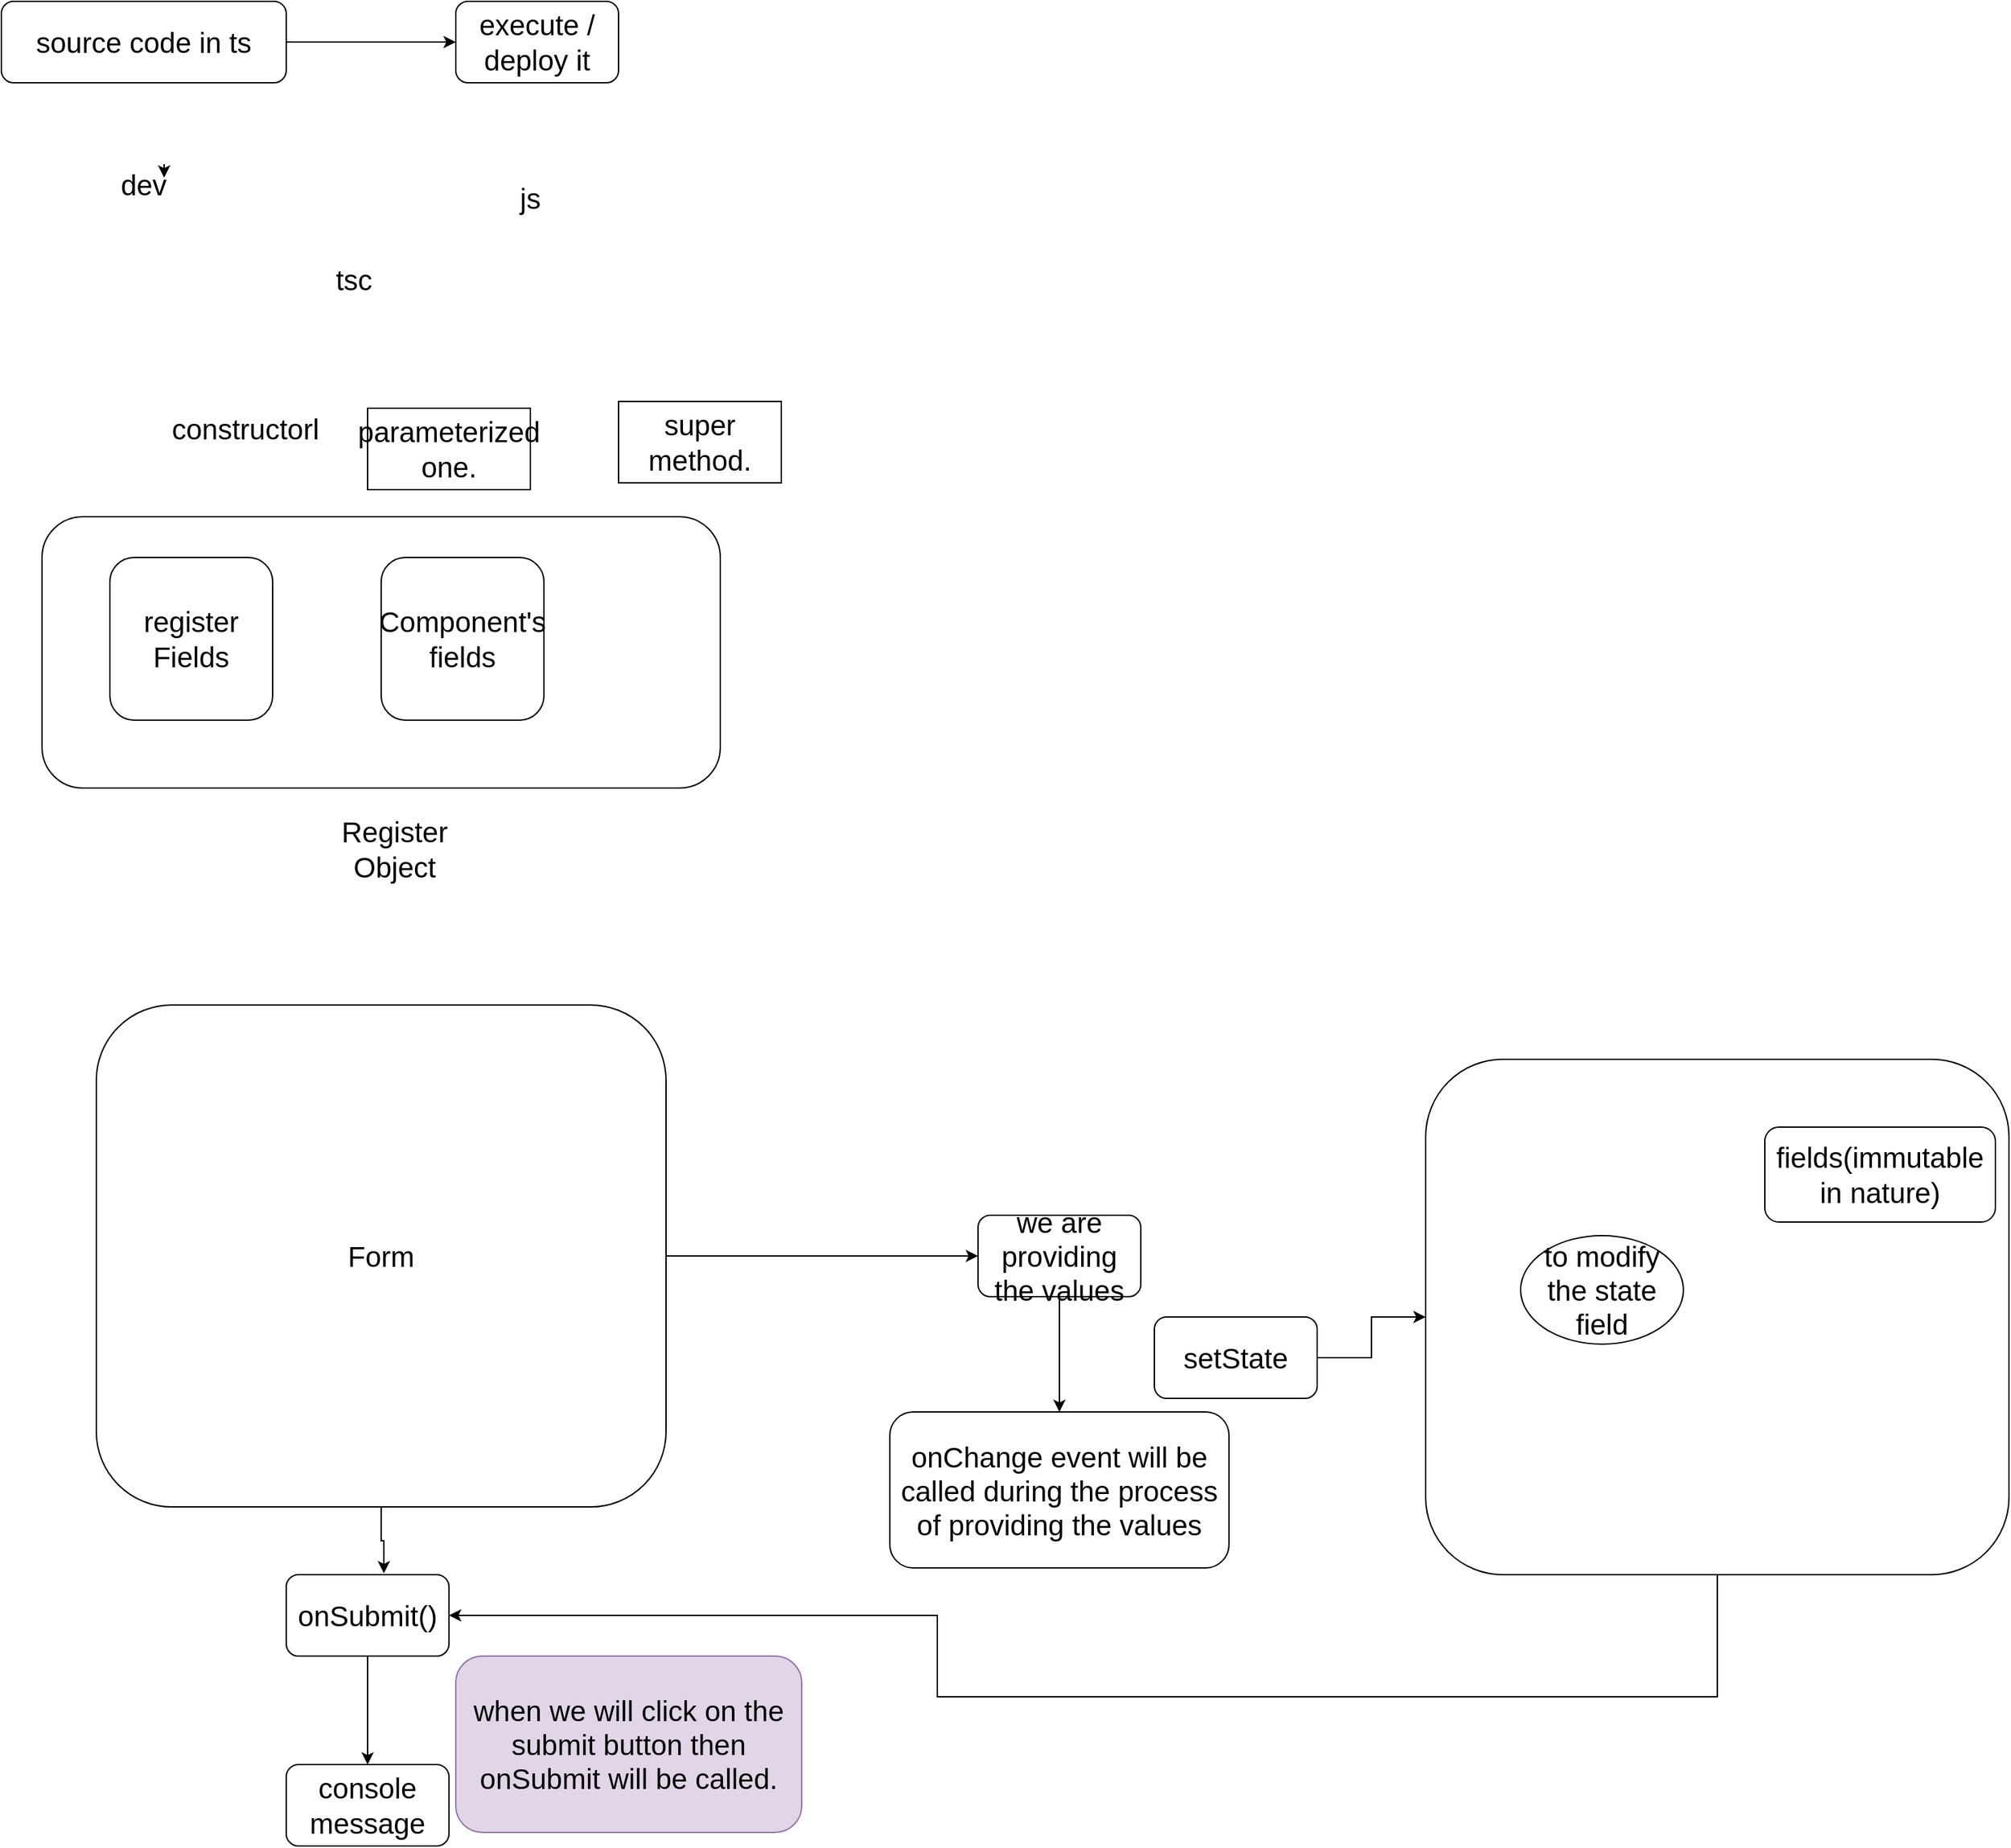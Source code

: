 <mxfile version="20.5.3" type="github" pages="5">
  <diagram id="4_VP_UPlwPBC3L0X7IEa" name="Page-1">
    <mxGraphModel dx="1426" dy="825" grid="1" gridSize="10" guides="1" tooltips="1" connect="1" arrows="1" fold="1" page="1" pageScale="1" pageWidth="827" pageHeight="1169" math="0" shadow="0">
      <root>
        <mxCell id="0" />
        <mxCell id="1" parent="0" />
        <mxCell id="MwnGBbin6eVgyp-TdyGV-3" value="" style="edgeStyle=orthogonalEdgeStyle;rounded=0;orthogonalLoop=1;jettySize=auto;html=1;fontSize=21;" parent="1" source="MwnGBbin6eVgyp-TdyGV-1" target="MwnGBbin6eVgyp-TdyGV-2" edge="1">
          <mxGeometry relative="1" as="geometry" />
        </mxCell>
        <mxCell id="MwnGBbin6eVgyp-TdyGV-1" value="source code in ts" style="rounded=1;whiteSpace=wrap;html=1;fontSize=21;" parent="1" vertex="1">
          <mxGeometry x="150" y="230" width="210" height="60" as="geometry" />
        </mxCell>
        <mxCell id="MwnGBbin6eVgyp-TdyGV-2" value="execute / deploy it" style="whiteSpace=wrap;html=1;fontSize=21;rounded=1;" parent="1" vertex="1">
          <mxGeometry x="485" y="230" width="120" height="60" as="geometry" />
        </mxCell>
        <mxCell id="MwnGBbin6eVgyp-TdyGV-4" value="dev" style="text;html=1;strokeColor=none;fillColor=none;align=center;verticalAlign=middle;whiteSpace=wrap;rounded=0;fontSize=21;" parent="1" vertex="1">
          <mxGeometry x="225" y="350" width="60" height="30" as="geometry" />
        </mxCell>
        <mxCell id="MwnGBbin6eVgyp-TdyGV-5" value="js" style="text;html=1;strokeColor=none;fillColor=none;align=center;verticalAlign=middle;whiteSpace=wrap;rounded=0;fontSize=21;" parent="1" vertex="1">
          <mxGeometry x="510" y="360" width="60" height="30" as="geometry" />
        </mxCell>
        <mxCell id="MwnGBbin6eVgyp-TdyGV-6" value="tsc" style="text;html=1;strokeColor=none;fillColor=none;align=center;verticalAlign=middle;whiteSpace=wrap;rounded=0;fontSize=21;" parent="1" vertex="1">
          <mxGeometry x="380" y="420" width="60" height="30" as="geometry" />
        </mxCell>
        <mxCell id="MwnGBbin6eVgyp-TdyGV-7" style="edgeStyle=orthogonalEdgeStyle;rounded=0;orthogonalLoop=1;jettySize=auto;html=1;exitX=0.75;exitY=0;exitDx=0;exitDy=0;entryX=0.75;entryY=0.333;entryDx=0;entryDy=0;entryPerimeter=0;fontSize=21;" parent="1" source="MwnGBbin6eVgyp-TdyGV-4" target="MwnGBbin6eVgyp-TdyGV-4" edge="1">
          <mxGeometry relative="1" as="geometry" />
        </mxCell>
        <mxCell id="FoL-Ebw3dBbif5xZSf4C-1" value="" style="rounded=1;whiteSpace=wrap;html=1;fontSize=21;" parent="1" vertex="1">
          <mxGeometry x="180" y="610" width="500" height="200" as="geometry" />
        </mxCell>
        <mxCell id="FoL-Ebw3dBbif5xZSf4C-2" value="register Fields" style="rounded=1;whiteSpace=wrap;html=1;fontSize=21;" parent="1" vertex="1">
          <mxGeometry x="230" y="640" width="120" height="120" as="geometry" />
        </mxCell>
        <mxCell id="FoL-Ebw3dBbif5xZSf4C-3" value="Component&#39;s fields" style="rounded=1;whiteSpace=wrap;html=1;fontSize=21;" parent="1" vertex="1">
          <mxGeometry x="430" y="640" width="120" height="120" as="geometry" />
        </mxCell>
        <mxCell id="FoL-Ebw3dBbif5xZSf4C-4" value="Register Object" style="text;html=1;strokeColor=none;fillColor=none;align=center;verticalAlign=middle;whiteSpace=wrap;rounded=0;fontSize=21;" parent="1" vertex="1">
          <mxGeometry x="380" y="830" width="120" height="50" as="geometry" />
        </mxCell>
        <mxCell id="FoL-Ebw3dBbif5xZSf4C-5" value="constructorl" style="text;html=1;strokeColor=none;fillColor=none;align=center;verticalAlign=middle;whiteSpace=wrap;rounded=0;fontSize=21;" parent="1" vertex="1">
          <mxGeometry x="300" y="530" width="60" height="30" as="geometry" />
        </mxCell>
        <mxCell id="FoL-Ebw3dBbif5xZSf4C-6" value="parameterized one." style="whiteSpace=wrap;html=1;fontSize=21;" parent="1" vertex="1">
          <mxGeometry x="420" y="530" width="120" height="60" as="geometry" />
        </mxCell>
        <mxCell id="FoL-Ebw3dBbif5xZSf4C-7" value="super method." style="whiteSpace=wrap;html=1;fontSize=21;" parent="1" vertex="1">
          <mxGeometry x="605" y="525" width="120" height="60" as="geometry" />
        </mxCell>
        <mxCell id="FoL-Ebw3dBbif5xZSf4C-10" style="edgeStyle=orthogonalEdgeStyle;rounded=0;orthogonalLoop=1;jettySize=auto;html=1;entryX=0.6;entryY=-0.017;entryDx=0;entryDy=0;entryPerimeter=0;fontSize=21;" parent="1" source="FoL-Ebw3dBbif5xZSf4C-8" target="FoL-Ebw3dBbif5xZSf4C-9" edge="1">
          <mxGeometry relative="1" as="geometry" />
        </mxCell>
        <mxCell id="FoL-Ebw3dBbif5xZSf4C-14" value="" style="edgeStyle=orthogonalEdgeStyle;rounded=0;orthogonalLoop=1;jettySize=auto;html=1;fontSize=21;" parent="1" source="FoL-Ebw3dBbif5xZSf4C-8" target="FoL-Ebw3dBbif5xZSf4C-13" edge="1">
          <mxGeometry relative="1" as="geometry" />
        </mxCell>
        <mxCell id="FoL-Ebw3dBbif5xZSf4C-8" value="Form" style="rounded=1;whiteSpace=wrap;html=1;fontSize=21;" parent="1" vertex="1">
          <mxGeometry x="220" y="970" width="420" height="370" as="geometry" />
        </mxCell>
        <mxCell id="FoL-Ebw3dBbif5xZSf4C-12" value="" style="edgeStyle=orthogonalEdgeStyle;rounded=0;orthogonalLoop=1;jettySize=auto;html=1;fontSize=21;" parent="1" source="FoL-Ebw3dBbif5xZSf4C-9" target="FoL-Ebw3dBbif5xZSf4C-11" edge="1">
          <mxGeometry relative="1" as="geometry" />
        </mxCell>
        <mxCell id="FoL-Ebw3dBbif5xZSf4C-9" value="onSubmit()" style="rounded=1;whiteSpace=wrap;html=1;fontSize=21;" parent="1" vertex="1">
          <mxGeometry x="360" y="1390" width="120" height="60" as="geometry" />
        </mxCell>
        <mxCell id="FoL-Ebw3dBbif5xZSf4C-11" value="console message" style="whiteSpace=wrap;html=1;fontSize=21;rounded=1;" parent="1" vertex="1">
          <mxGeometry x="360" y="1530" width="120" height="60" as="geometry" />
        </mxCell>
        <mxCell id="FoL-Ebw3dBbif5xZSf4C-16" value="" style="edgeStyle=orthogonalEdgeStyle;rounded=0;orthogonalLoop=1;jettySize=auto;html=1;fontSize=21;" parent="1" source="FoL-Ebw3dBbif5xZSf4C-13" target="FoL-Ebw3dBbif5xZSf4C-15" edge="1">
          <mxGeometry relative="1" as="geometry" />
        </mxCell>
        <mxCell id="FoL-Ebw3dBbif5xZSf4C-13" value="we are providing the values" style="whiteSpace=wrap;html=1;fontSize=21;rounded=1;" parent="1" vertex="1">
          <mxGeometry x="870" y="1125" width="120" height="60" as="geometry" />
        </mxCell>
        <mxCell id="FoL-Ebw3dBbif5xZSf4C-15" value="onChange event will be called during the process of providing the values" style="whiteSpace=wrap;html=1;fontSize=21;rounded=1;" parent="1" vertex="1">
          <mxGeometry x="805" y="1270" width="250" height="115" as="geometry" />
        </mxCell>
        <mxCell id="FoL-Ebw3dBbif5xZSf4C-19" value="" style="edgeStyle=orthogonalEdgeStyle;rounded=0;orthogonalLoop=1;jettySize=auto;html=1;fontSize=21;" parent="1" source="FoL-Ebw3dBbif5xZSf4C-17" target="FoL-Ebw3dBbif5xZSf4C-18" edge="1">
          <mxGeometry relative="1" as="geometry" />
        </mxCell>
        <mxCell id="FoL-Ebw3dBbif5xZSf4C-17" value="setState" style="rounded=1;whiteSpace=wrap;html=1;fontSize=21;" parent="1" vertex="1">
          <mxGeometry x="1000" y="1200" width="120" height="60" as="geometry" />
        </mxCell>
        <mxCell id="FoL-Ebw3dBbif5xZSf4C-23" value="" style="edgeStyle=orthogonalEdgeStyle;rounded=0;orthogonalLoop=1;jettySize=auto;html=1;fontSize=21;" parent="1" source="FoL-Ebw3dBbif5xZSf4C-18" target="FoL-Ebw3dBbif5xZSf4C-9" edge="1">
          <mxGeometry relative="1" as="geometry">
            <mxPoint x="1415" y="1470" as="targetPoint" />
            <Array as="points">
              <mxPoint x="1415" y="1480" />
              <mxPoint x="840" y="1480" />
              <mxPoint x="840" y="1420" />
            </Array>
          </mxGeometry>
        </mxCell>
        <mxCell id="FoL-Ebw3dBbif5xZSf4C-18" value="" style="whiteSpace=wrap;html=1;fontSize=21;rounded=1;" parent="1" vertex="1">
          <mxGeometry x="1200" y="1010" width="430" height="380" as="geometry" />
        </mxCell>
        <mxCell id="FoL-Ebw3dBbif5xZSf4C-20" value="fields(immutable in nature)" style="rounded=1;whiteSpace=wrap;html=1;fontSize=21;" parent="1" vertex="1">
          <mxGeometry x="1450" y="1060" width="170" height="70" as="geometry" />
        </mxCell>
        <mxCell id="FoL-Ebw3dBbif5xZSf4C-21" value="to modify the state field" style="ellipse;whiteSpace=wrap;html=1;fontSize=21;" parent="1" vertex="1">
          <mxGeometry x="1270" y="1140" width="120" height="80" as="geometry" />
        </mxCell>
        <mxCell id="FoL-Ebw3dBbif5xZSf4C-24" value="when we will click on the submit button then onSubmit will be called." style="rounded=1;whiteSpace=wrap;html=1;fontSize=21;fillColor=#e1d5e7;strokeColor=#9673a6;" parent="1" vertex="1">
          <mxGeometry x="485" y="1450" width="255" height="130" as="geometry" />
        </mxCell>
      </root>
    </mxGraphModel>
  </diagram>
  <diagram id="CPNd75NsgBbc0qh_dNOF" name="Page-2">
    <mxGraphModel dx="1426" dy="769" grid="1" gridSize="10" guides="1" tooltips="1" connect="1" arrows="1" fold="1" page="1" pageScale="1" pageWidth="827" pageHeight="1169" math="0" shadow="0">
      <root>
        <mxCell id="0" />
        <mxCell id="1" parent="0" />
        <mxCell id="jHe_ol11IO5wYbG9u7IY-1" value="axios : it is a library which is used to handle the rest apis.&lt;br&gt;" style="rounded=1;whiteSpace=wrap;html=1;fontSize=21;" vertex="1" parent="1">
          <mxGeometry x="100" y="210" width="550" height="200" as="geometry" />
        </mxCell>
      </root>
    </mxGraphModel>
  </diagram>
  <diagram id="tY8u3sY15umQmTK5n73a" name="Page-3">
    <mxGraphModel dx="1426" dy="826" grid="1" gridSize="10" guides="1" tooltips="1" connect="1" arrows="1" fold="1" page="1" pageScale="1" pageWidth="827" pageHeight="1169" math="0" shadow="0">
      <root>
        <mxCell id="0" />
        <mxCell id="1" parent="0" />
        <mxCell id="Qz5oBPNfceQtoKB5egJO-9" value="" style="rounded=1;whiteSpace=wrap;html=1;fontSize=21;" vertex="1" parent="1">
          <mxGeometry x="30" y="750" width="620" height="370" as="geometry" />
        </mxCell>
        <mxCell id="Qz5oBPNfceQtoKB5egJO-1" value="class based component" style="rounded=1;whiteSpace=wrap;html=1;fontSize=21;" vertex="1" parent="1">
          <mxGeometry x="111" y="250" width="120" height="60" as="geometry" />
        </mxCell>
        <mxCell id="Qz5oBPNfceQtoKB5egJO-2" value="React.Component" style="whiteSpace=wrap;html=1;fontSize=21;rounded=1;" vertex="1" parent="1">
          <mxGeometry x="310" y="250" width="250" height="60" as="geometry" />
        </mxCell>
        <mxCell id="Qz5oBPNfceQtoKB5egJO-3" value="Constructor&amp;nbsp;&lt;br&gt;super method&amp;nbsp;&lt;br&gt;all the methods , state manipulation will happen , life cycle events will be called .===&amp;gt; complex one." style="whiteSpace=wrap;html=1;fontSize=21;rounded=1;" vertex="1" parent="1">
          <mxGeometry x="250" y="380" width="250" height="240" as="geometry" />
        </mxCell>
        <mxCell id="Qz5oBPNfceQtoKB5egJO-4" value="Function based component." style="text;html=1;strokeColor=none;fillColor=none;align=center;verticalAlign=middle;whiteSpace=wrap;rounded=0;fontSize=21;" vertex="1" parent="1">
          <mxGeometry x="340" y="690" width="210" height="50" as="geometry" />
        </mxCell>
        <mxCell id="Qz5oBPNfceQtoKB5egJO-5" value="Functional based Component" style="rounded=1;whiteSpace=wrap;html=1;fontSize=21;" vertex="1" parent="1">
          <mxGeometry x="280" y="860" width="120" height="60" as="geometry" />
        </mxCell>
        <mxCell id="Qz5oBPNfceQtoKB5egJO-6" value="useState hook" style="whiteSpace=wrap;html=1;fontSize=21;rounded=1;" vertex="1" parent="1">
          <mxGeometry x="260" y="990" width="120" height="60" as="geometry" />
        </mxCell>
        <mxCell id="Qz5oBPNfceQtoKB5egJO-7" value="useEffect" style="rounded=1;whiteSpace=wrap;html=1;fontSize=21;" vertex="1" parent="1">
          <mxGeometry x="510" y="870" width="120" height="60" as="geometry" />
        </mxCell>
        <mxCell id="Qz5oBPNfceQtoKB5egJO-8" value="costom Hook" style="rounded=1;whiteSpace=wrap;html=1;fontSize=21;" vertex="1" parent="1">
          <mxGeometry x="80" y="880" width="120" height="60" as="geometry" />
        </mxCell>
      </root>
    </mxGraphModel>
  </diagram>
  <diagram id="mKAptRDZWD_knFafElW_" name="Page-4">
    <mxGraphModel dx="2253" dy="826" grid="1" gridSize="10" guides="1" tooltips="1" connect="1" arrows="1" fold="1" page="1" pageScale="1" pageWidth="827" pageHeight="1169" math="0" shadow="0">
      <root>
        <mxCell id="0" />
        <mxCell id="1" parent="0" />
        <mxCell id="Fy1EA4ErOWxnruSK-2cO-1" value="1. redux intro&lt;br style=&quot;font-size: 20px;&quot;&gt;setting up redux&lt;br style=&quot;font-size: 20px;&quot;&gt;3. creating reducers&lt;br style=&quot;font-size: 20px;&quot;&gt;actions, component, types spec. in redux environment." style="rounded=1;whiteSpace=wrap;html=1;fontSize=20;" parent="1" vertex="1">
          <mxGeometry x="-140" y="170" width="590" height="260" as="geometry" />
        </mxCell>
        <mxCell id="Fy1EA4ErOWxnruSK-2cO-4" style="edgeStyle=orthogonalEdgeStyle;rounded=0;orthogonalLoop=1;jettySize=auto;html=1;entryX=0.5;entryY=0;entryDx=0;entryDy=0;fontSize=20;" parent="1" source="Fy1EA4ErOWxnruSK-2cO-2" target="Fy1EA4ErOWxnruSK-2cO-3" edge="1">
          <mxGeometry relative="1" as="geometry" />
        </mxCell>
        <mxCell id="Fy1EA4ErOWxnruSK-2cO-2" value="Store" style="rounded=1;whiteSpace=wrap;html=1;fontSize=20;" parent="1" vertex="1">
          <mxGeometry x="10" y="440" width="940" height="360" as="geometry" />
        </mxCell>
        <mxCell id="Fy1EA4ErOWxnruSK-2cO-7" value="" style="edgeStyle=orthogonalEdgeStyle;rounded=0;orthogonalLoop=1;jettySize=auto;html=1;fontSize=20;" parent="1" source="Fy1EA4ErOWxnruSK-2cO-3" target="Fy1EA4ErOWxnruSK-2cO-6" edge="1">
          <mxGeometry relative="1" as="geometry">
            <Array as="points">
              <mxPoint x="400" y="1170" />
            </Array>
          </mxGeometry>
        </mxCell>
        <mxCell id="Fy1EA4ErOWxnruSK-2cO-3" value="Components" style="whiteSpace=wrap;html=1;fontSize=20;rounded=1;" parent="1" vertex="1">
          <mxGeometry x="270" y="900" width="250" height="120" as="geometry" />
        </mxCell>
        <mxCell id="Fy1EA4ErOWxnruSK-2cO-5" value="data will be readonly" style="text;html=1;strokeColor=#b85450;fillColor=#f8cecc;align=center;verticalAlign=middle;whiteSpace=wrap;rounded=0;fontSize=20;" parent="1" vertex="1">
          <mxGeometry x="450" y="830" width="120" height="50" as="geometry" />
        </mxCell>
        <mxCell id="Fy1EA4ErOWxnruSK-2cO-9" value="" style="edgeStyle=orthogonalEdgeStyle;rounded=0;orthogonalLoop=1;jettySize=auto;html=1;fontSize=20;" parent="1" source="Fy1EA4ErOWxnruSK-2cO-6" target="Fy1EA4ErOWxnruSK-2cO-8" edge="1">
          <mxGeometry relative="1" as="geometry" />
        </mxCell>
        <mxCell id="Fy1EA4ErOWxnruSK-2cO-14" value="" style="edgeStyle=orthogonalEdgeStyle;rounded=0;orthogonalLoop=1;jettySize=auto;html=1;fontSize=20;" parent="1" source="Fy1EA4ErOWxnruSK-2cO-6" target="Fy1EA4ErOWxnruSK-2cO-13" edge="1">
          <mxGeometry relative="1" as="geometry" />
        </mxCell>
        <mxCell id="Fy1EA4ErOWxnruSK-2cO-6" value="Actions" style="whiteSpace=wrap;html=1;fontSize=20;rounded=1;" parent="1" vertex="1">
          <mxGeometry x="20" y="1130" width="210" height="80" as="geometry" />
        </mxCell>
        <mxCell id="Fy1EA4ErOWxnruSK-2cO-11" value="" style="edgeStyle=orthogonalEdgeStyle;rounded=0;orthogonalLoop=1;jettySize=auto;html=1;fontSize=20;" parent="1" source="Fy1EA4ErOWxnruSK-2cO-8" target="Fy1EA4ErOWxnruSK-2cO-10" edge="1">
          <mxGeometry relative="1" as="geometry" />
        </mxCell>
        <mxCell id="Fy1EA4ErOWxnruSK-2cO-8" value="thunk" style="whiteSpace=wrap;html=1;fontSize=20;rounded=1;" parent="1" vertex="1">
          <mxGeometry x="-220" y="940" width="120" height="60" as="geometry" />
        </mxCell>
        <mxCell id="Fy1EA4ErOWxnruSK-2cO-12" style="edgeStyle=orthogonalEdgeStyle;rounded=0;orthogonalLoop=1;jettySize=auto;html=1;entryX=0.004;entryY=0.595;entryDx=0;entryDy=0;entryPerimeter=0;fontSize=20;" parent="1" source="Fy1EA4ErOWxnruSK-2cO-10" target="Fy1EA4ErOWxnruSK-2cO-2" edge="1">
          <mxGeometry relative="1" as="geometry">
            <Array as="points">
              <mxPoint x="-160" y="719" />
            </Array>
          </mxGeometry>
        </mxCell>
        <mxCell id="Fy1EA4ErOWxnruSK-2cO-10" value="reducers" style="whiteSpace=wrap;html=1;fontSize=20;rounded=1;" parent="1" vertex="1">
          <mxGeometry x="-220" y="820" width="120" height="60" as="geometry" />
        </mxCell>
        <mxCell id="Fy1EA4ErOWxnruSK-2cO-16" value="" style="edgeStyle=orthogonalEdgeStyle;rounded=0;orthogonalLoop=1;jettySize=auto;html=1;fontSize=20;" parent="1" source="Fy1EA4ErOWxnruSK-2cO-13" target="Fy1EA4ErOWxnruSK-2cO-15" edge="1">
          <mxGeometry relative="1" as="geometry" />
        </mxCell>
        <mxCell id="Fy1EA4ErOWxnruSK-2cO-13" value="BL + rest calls" style="whiteSpace=wrap;html=1;fontSize=20;rounded=1;" parent="1" vertex="1">
          <mxGeometry x="65" y="1300" width="120" height="60" as="geometry" />
        </mxCell>
        <mxCell id="Fy1EA4ErOWxnruSK-2cO-15" value="it will connect to respective rest servers for the data." style="whiteSpace=wrap;html=1;fontSize=20;rounded=1;" parent="1" vertex="1">
          <mxGeometry x="-27.5" y="1450" width="305" height="60" as="geometry" />
        </mxCell>
        <mxCell id="Fy1EA4ErOWxnruSK-2cO-17" value="type pointX = { x : number;}&lt;br&gt;type point = pointX &amp;amp; {y: number}&lt;br&gt;&lt;br&gt;type pointX = {x : number}&lt;br&gt;interface p extends pointX {&lt;br&gt;y:number}&lt;br&gt;&lt;br&gt;interface q = {z: number;}&lt;br&gt;type z = q &amp;amp; {y: number}" style="text;html=1;strokeColor=none;fillColor=none;align=center;verticalAlign=middle;whiteSpace=wrap;rounded=0;fontSize=20;" parent="1" vertex="1">
          <mxGeometry x="-440" y="1560" width="470" height="320" as="geometry" />
        </mxCell>
        <mxCell id="Fy1EA4ErOWxnruSK-2cO-19" value="" style="rounded=1;whiteSpace=wrap;html=1;fontSize=20;" parent="1" vertex="1">
          <mxGeometry x="170" y="1670" width="120" height="60" as="geometry" />
        </mxCell>
        <mxCell id="Fy1EA4ErOWxnruSK-2cO-20" value="all alert details" style="rounded=1;whiteSpace=wrap;html=1;fontSize=20;" parent="1" vertex="1">
          <mxGeometry x="770" y="470" width="150" height="120" as="geometry" />
        </mxCell>
        <mxCell id="NBEE_8oVv4zDzEEFWG0e-1" value="compo" style="rounded=1;whiteSpace=wrap;html=1;" vertex="1" parent="1">
          <mxGeometry x="-55" y="2150" width="120" height="60" as="geometry" />
        </mxCell>
      </root>
    </mxGraphModel>
  </diagram>
  <diagram id="DT00JL9Z4rX1r1yWPlmR" name="Page-5">
    <mxGraphModel dx="1426" dy="825" grid="1" gridSize="10" guides="1" tooltips="1" connect="1" arrows="1" fold="1" page="1" pageScale="1" pageWidth="827" pageHeight="1169" math="0" shadow="0">
      <root>
        <mxCell id="0" />
        <mxCell id="1" parent="0" />
        <mxCell id="rhpL0OvrHadPBu6uKiG9-3" value="" style="edgeStyle=orthogonalEdgeStyle;rounded=0;orthogonalLoop=1;jettySize=auto;html=1;" edge="1" parent="1" source="rhpL0OvrHadPBu6uKiG9-1" target="rhpL0OvrHadPBu6uKiG9-2">
          <mxGeometry relative="1" as="geometry" />
        </mxCell>
        <mxCell id="rhpL0OvrHadPBu6uKiG9-1" value="ErrorBoundary" style="rounded=1;whiteSpace=wrap;html=1;" vertex="1" parent="1">
          <mxGeometry x="90" y="140" width="120" height="60" as="geometry" />
        </mxCell>
        <mxCell id="rhpL0OvrHadPBu6uKiG9-5" value="" style="edgeStyle=orthogonalEdgeStyle;rounded=0;orthogonalLoop=1;jettySize=auto;html=1;" edge="1" parent="1" source="rhpL0OvrHadPBu6uKiG9-2" target="rhpL0OvrHadPBu6uKiG9-4">
          <mxGeometry relative="1" as="geometry" />
        </mxCell>
        <mxCell id="rhpL0OvrHadPBu6uKiG9-13" style="edgeStyle=orthogonalEdgeStyle;rounded=0;orthogonalLoop=1;jettySize=auto;html=1;" edge="1" parent="1" source="rhpL0OvrHadPBu6uKiG9-2" target="rhpL0OvrHadPBu6uKiG9-12">
          <mxGeometry relative="1" as="geometry" />
        </mxCell>
        <mxCell id="rhpL0OvrHadPBu6uKiG9-2" value="Constructor/state variables" style="whiteSpace=wrap;html=1;rounded=1;" vertex="1" parent="1">
          <mxGeometry x="90" y="290" width="120" height="60" as="geometry" />
        </mxCell>
        <mxCell id="rhpL0OvrHadPBu6uKiG9-7" value="" style="edgeStyle=orthogonalEdgeStyle;rounded=0;orthogonalLoop=1;jettySize=auto;html=1;" edge="1" parent="1" source="rhpL0OvrHadPBu6uKiG9-4" target="rhpL0OvrHadPBu6uKiG9-6">
          <mxGeometry relative="1" as="geometry" />
        </mxCell>
        <mxCell id="rhpL0OvrHadPBu6uKiG9-11" value="" style="edgeStyle=orthogonalEdgeStyle;rounded=0;orthogonalLoop=1;jettySize=auto;html=1;" edge="1" parent="1" source="rhpL0OvrHadPBu6uKiG9-4" target="rhpL0OvrHadPBu6uKiG9-10">
          <mxGeometry relative="1" as="geometry" />
        </mxCell>
        <mxCell id="rhpL0OvrHadPBu6uKiG9-4" value="Functions to catch the errors" style="whiteSpace=wrap;html=1;rounded=1;" vertex="1" parent="1">
          <mxGeometry x="290" y="290" width="120" height="60" as="geometry" />
        </mxCell>
        <mxCell id="rhpL0OvrHadPBu6uKiG9-9" value="" style="edgeStyle=orthogonalEdgeStyle;rounded=0;orthogonalLoop=1;jettySize=auto;html=1;" edge="1" parent="1" source="rhpL0OvrHadPBu6uKiG9-6" target="rhpL0OvrHadPBu6uKiG9-8">
          <mxGeometry relative="1" as="geometry" />
        </mxCell>
        <mxCell id="rhpL0OvrHadPBu6uKiG9-6" value="rendering" style="whiteSpace=wrap;html=1;rounded=1;" vertex="1" parent="1">
          <mxGeometry x="490" y="290" width="120" height="60" as="geometry" />
        </mxCell>
        <mxCell id="rhpL0OvrHadPBu6uKiG9-8" value="FallBackUI" style="whiteSpace=wrap;html=1;rounded=1;" vertex="1" parent="1">
          <mxGeometry x="490" y="460" width="120" height="60" as="geometry" />
        </mxCell>
        <mxCell id="rhpL0OvrHadPBu6uKiG9-10" value="getDerivedStateFromError&lt;br&gt;(this static method which is just executed before the DOM is ready (during the rendering phase) &lt;br&gt;&lt;br&gt;this will get invoked whenever descendant components&lt;br&gt;throws an error.&lt;br&gt;&lt;br&gt;componentDidCatch: this will get invoked whenever a descendent component throws an error. &amp;nbsp;this is called during the commit phase(when DOM is ready ). &amp;nbsp;this will receive two parameters : 1. error&amp;nbsp;&lt;br&gt;2. info&lt;br&gt;" style="whiteSpace=wrap;html=1;rounded=1;" vertex="1" parent="1">
          <mxGeometry x="225" y="450" width="250" height="280" as="geometry" />
        </mxCell>
        <mxCell id="rhpL0OvrHadPBu6uKiG9-12" value="hasError" style="whiteSpace=wrap;html=1;rounded=1;" vertex="1" parent="1">
          <mxGeometry x="50" y="480" width="120" height="60" as="geometry" />
        </mxCell>
      </root>
    </mxGraphModel>
  </diagram>
</mxfile>
